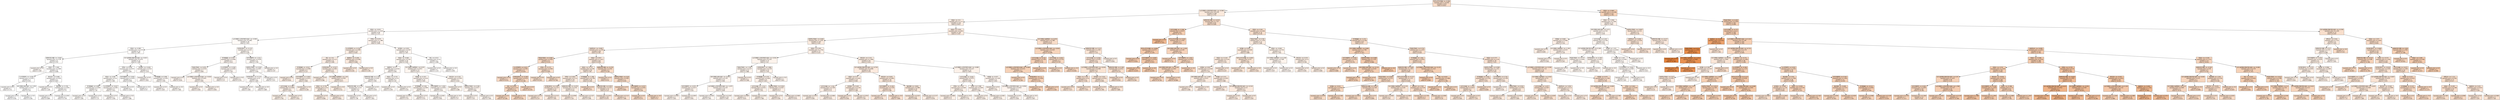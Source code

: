 digraph Tree {
node [shape=box, style="filled", color="black", fontname="helvetica"] ;
edge [fontname="helvetica"] ;
0 [label="독거노인가구비율 <= -0.406\nsquared_error = 19.691\nsamples = 615\nvalue = 8.812", fillcolor="#f8dcc8"] ;
1 [label="노인 천명당 노인여가복지시설수 <= -0.584\nsquared_error = 9.199\nsamples = 298\nvalue = 5.735", fillcolor="#fae9dc"] ;
0 -> 1 [labeldistance=2.5, labelangle=45, headlabel="True"] ;
2 [label="빈집수 <= -0.5\nsquared_error = 5.71\nsamples = 216\nvalue = 4.653", fillcolor="#fbede3"] ;
1 -> 2 ;
3 [label="빈집수 <= -0.811\nsquared_error = 1.638\nsamples = 60\nvalue = 2.331", fillcolor="#fdf6f2"] ;
2 -> 3 ;
4 [label="노인 천명당 노인여가복지시설수 <= -0.909\nsquared_error = 0.482\nsamples = 28\nvalue = 1.453", fillcolor="#fefaf7"] ;
3 -> 4 ;
5 [label="빈집수 <= -0.981\nsquared_error = 0.179\nsamples = 19\nvalue = 1.087", fillcolor="#fefbf9"] ;
4 -> 5 ;
6 [label="등록외국인 현황 <= -0.665\nsquared_error = 0.138\nsamples = 9\nvalue = 0.797", fillcolor="#fffdfb"] ;
5 -> 6 ;
7 [label="squared_error = 0.0\nsamples = 1\nvalue = 1.587", fillcolor="#fef9f6"] ;
6 -> 7 ;
8 [label="빈집수 <= -1.049\nsquared_error = 0.068\nsamples = 8\nvalue = 0.698", fillcolor="#fffdfc"] ;
6 -> 8 ;
9 [label="도시지역면적 <= -0.583\nsquared_error = 0.043\nsamples = 3\nvalue = 0.451", fillcolor="#fffefd"] ;
8 -> 9 ;
10 [label="squared_error = 0.0\nsamples = 1\nvalue = 0.711", fillcolor="#fffdfc"] ;
9 -> 10 ;
11 [label="유아 천명당 보육시설수 <= 1.059\nsquared_error = 0.013\nsamples = 2\nvalue = 0.321", fillcolor="#fffffe"] ;
9 -> 11 ;
12 [label="squared_error = 0.0\nsamples = 1\nvalue = 0.436", fillcolor="#fffefe"] ;
11 -> 12 ;
13 [label="squared_error = -0.0\nsamples = 1\nvalue = 0.206", fillcolor="#ffffff"] ;
11 -> 13 ;
14 [label="혼인건수 <= 0.498\nsquared_error = 0.024\nsamples = 5\nvalue = 0.847", fillcolor="#fefcfb"] ;
8 -> 14 ;
15 [label="squared_error = 0.0\nsamples = 1\nvalue = 1.128", fillcolor="#fefbf9"] ;
14 -> 15 ;
16 [label="평균연령 <= -0.704\nsquared_error = 0.005\nsamples = 4\nvalue = 0.777", fillcolor="#fffdfb"] ;
14 -> 16 ;
17 [label="squared_error = 0.0\nsamples = 1\nvalue = 0.889", fillcolor="#fefcfb"] ;
16 -> 17 ;
18 [label="squared_error = 0.001\nsamples = 3\nvalue = 0.739", fillcolor="#fffdfc"] ;
16 -> 18 ;
19 [label="인구 십만명당 문화기반시설수 <= -0.815\nsquared_error = 0.072\nsamples = 10\nvalue = 1.348", fillcolor="#fefaf8"] ;
5 -> 19 ;
20 [label="주택수 <= 0.636\nsquared_error = 0.033\nsamples = 7\nvalue = 1.209", fillcolor="#fefbf9"] ;
19 -> 20 ;
21 [label="빈집수 <= -0.88\nsquared_error = 0.01\nsamples = 5\nvalue = 1.309", fillcolor="#fefbf8"] ;
20 -> 21 ;
22 [label="지가변동률 <= 0.469\nsquared_error = 0.004\nsamples = 3\nvalue = 1.24", fillcolor="#fefbf8"] ;
21 -> 22 ;
23 [label="squared_error = 0.0\nsamples = 2\nvalue = 1.285", fillcolor="#fefbf8"] ;
22 -> 23 ;
24 [label="squared_error = 0.0\nsamples = 1\nvalue = 1.15", fillcolor="#fefbf9"] ;
22 -> 24 ;
25 [label="도시지역면적 <= -0.627\nsquared_error = 0.001\nsamples = 2\nvalue = 1.412", fillcolor="#fefaf7"] ;
21 -> 25 ;
26 [label="squared_error = 0.0\nsamples = 1\nvalue = 1.436", fillcolor="#fefaf7"] ;
25 -> 26 ;
27 [label="squared_error = -0.0\nsamples = 1\nvalue = 1.388", fillcolor="#fefaf8"] ;
25 -> 27 ;
28 [label="토지거래면적 <= -0.942\nsquared_error = 0.003\nsamples = 2\nvalue = 0.958", fillcolor="#fefcfa"] ;
20 -> 28 ;
29 [label="squared_error = 0.0\nsamples = 1\nvalue = 1.016", fillcolor="#fefcfa"] ;
28 -> 29 ;
30 [label="squared_error = -0.0\nsamples = 1\nvalue = 0.9", fillcolor="#fefcfb"] ;
28 -> 30 ;
31 [label="유치원수 <= -0.428\nsquared_error = 0.012\nsamples = 3\nvalue = 1.672", fillcolor="#fef9f6"] ;
19 -> 31 ;
32 [label="squared_error = 0.0\nsamples = 1\nvalue = 1.825", fillcolor="#fef8f5"] ;
31 -> 32 ;
33 [label="지가변동률 <= 0.999\nsquared_error = 0.001\nsamples = 2\nvalue = 1.595", fillcolor="#fef9f6"] ;
31 -> 33 ;
34 [label="squared_error = 0.0\nsamples = 1\nvalue = 1.625", fillcolor="#fef9f6"] ;
33 -> 34 ;
35 [label="squared_error = -0.0\nsamples = 1\nvalue = 1.566", fillcolor="#fefaf6"] ;
33 -> 35 ;
36 [label="유치원 원아수 <= -0.135\nsquared_error = 0.24\nsamples = 9\nvalue = 2.226", fillcolor="#fdf7f2"] ;
4 -> 36 ;
37 [label="지가변동률 <= 0.552\nsquared_error = 0.066\nsamples = 5\nvalue = 2.612", fillcolor="#fdf5f0"] ;
36 -> 37 ;
38 [label="학급당 학생수 <= 0.876\nsquared_error = 0.016\nsamples = 3\nvalue = 2.805", fillcolor="#fdf5ef"] ;
37 -> 38 ;
39 [label="squared_error = 0.0\nsamples = 1\nvalue = 2.634", fillcolor="#fdf5f0"] ;
38 -> 39 ;
40 [label="노인 천명당 노인여가복지시설수 <= -0.818\nsquared_error = 0.001\nsamples = 2\nvalue = 2.891", fillcolor="#fdf4ee"] ;
38 -> 40 ;
41 [label="squared_error = 0.0\nsamples = 1\nvalue = 2.926", fillcolor="#fdf4ee"] ;
40 -> 41 ;
42 [label="squared_error = -0.0\nsamples = 1\nvalue = 2.856", fillcolor="#fdf4ee"] ;
40 -> 42 ;
43 [label="도시지역면적 <= -0.344\nsquared_error = 0.002\nsamples = 2\nvalue = 2.322", fillcolor="#fdf6f2"] ;
37 -> 43 ;
44 [label="squared_error = 0.0\nsamples = 1\nvalue = 2.37", fillcolor="#fdf6f1"] ;
43 -> 44 ;
45 [label="squared_error = -0.0\nsamples = 1\nvalue = 2.274", fillcolor="#fdf7f2"] ;
43 -> 45 ;
46 [label="토지거래면적 <= -1.011\nsquared_error = 0.039\nsamples = 4\nvalue = 1.744", fillcolor="#fef9f5"] ;
36 -> 46 ;
47 [label="초등학교 학생수 <= 0.042\nsquared_error = 0.005\nsamples = 3\nvalue = 1.636", fillcolor="#fef9f6"] ;
46 -> 47 ;
48 [label="유치원 원아수 <= -0.114\nsquared_error = 0.0\nsamples = 2\nvalue = 1.685", fillcolor="#fef9f6"] ;
47 -> 48 ;
49 [label="squared_error = 0.0\nsamples = 1\nvalue = 1.681", fillcolor="#fef9f6"] ;
48 -> 49 ;
50 [label="squared_error = -0.0\nsamples = 1\nvalue = 1.689", fillcolor="#fef9f6"] ;
48 -> 50 ;
51 [label="squared_error = 0.0\nsamples = 1\nvalue = 1.537", fillcolor="#fefaf7"] ;
47 -> 51 ;
52 [label="squared_error = -0.0\nsamples = 1\nvalue = 2.07", fillcolor="#fdf7f3"] ;
46 -> 52 ;
53 [label="주택수 <= 0.079\nsquared_error = 1.386\nsamples = 32\nvalue = 3.099", fillcolor="#fdf3ed"] ;
3 -> 53 ;
54 [label="도시지역면적 <= -0.318\nsquared_error = 0.389\nsamples = 10\nvalue = 4.641", fillcolor="#fbede3"] ;
53 -> 54 ;
55 [label="연도 <= -0.6\nsquared_error = 0.117\nsamples = 8\nvalue = 4.389", fillcolor="#fceee5"] ;
54 -> 55 ;
56 [label="지가변동률 <= -0.912\nsquared_error = 0.096\nsamples = 4\nvalue = 4.127", fillcolor="#fcefe6"] ;
55 -> 56 ;
57 [label="squared_error = 0.0\nsamples = 1\nvalue = 4.616", fillcolor="#fbede3"] ;
56 -> 57 ;
58 [label="토지거래면적 <= -0.965\nsquared_error = 0.021\nsamples = 3\nvalue = 3.964", fillcolor="#fcf0e7"] ;
56 -> 58 ;
59 [label="1인가구비율 <= 0.394\nsquared_error = 0.006\nsamples = 2\nvalue = 3.872", fillcolor="#fcf0e8"] ;
58 -> 59 ;
60 [label="squared_error = 0.0\nsamples = 1\nvalue = 3.792", fillcolor="#fcf1e8"] ;
59 -> 60 ;
61 [label="squared_error = 0.0\nsamples = 1\nvalue = 3.952", fillcolor="#fcf0e7"] ;
59 -> 61 ;
62 [label="squared_error = -0.0\nsamples = 1\nvalue = 4.149", fillcolor="#fcefe6"] ;
58 -> 62 ;
63 [label="유치원 원아수 <= -0.527\nsquared_error = 0.002\nsamples = 4\nvalue = 4.651", fillcolor="#fbede3"] ;
55 -> 63 ;
64 [label="squared_error = 0.0\nsamples = 1\nvalue = 4.586", fillcolor="#fbede3"] ;
63 -> 64 ;
65 [label="인구 천명당 사설학원수 <= 1.04\nsquared_error = 0.001\nsamples = 3\nvalue = 4.673", fillcolor="#fbede3"] ;
63 -> 65 ;
66 [label="빈집수 <= -0.741\nsquared_error = 0.0\nsamples = 2\nvalue = 4.654", fillcolor="#fbede3"] ;
65 -> 66 ;
67 [label="squared_error = 0.0\nsamples = 1\nvalue = 4.646", fillcolor="#fbede3"] ;
66 -> 67 ;
68 [label="squared_error = 0.0\nsamples = 1\nvalue = 4.662", fillcolor="#fbede3"] ;
66 -> 68 ;
69 [label="squared_error = -0.0\nsamples = 1\nvalue = 4.712", fillcolor="#fbede2"] ;
65 -> 69 ;
70 [label="출생아수 <= -0.295\nsquared_error = 0.206\nsamples = 2\nvalue = 5.648", fillcolor="#fae9dd"] ;
54 -> 70 ;
71 [label="squared_error = 0.0\nsamples = 1\nvalue = 6.102", fillcolor="#fae7da"] ;
70 -> 71 ;
72 [label="squared_error = -0.0\nsamples = 1\nvalue = 5.194", fillcolor="#fbebdf"] ;
70 -> 72 ;
73 [label="유치원수 <= 0.831\nsquared_error = 0.267\nsamples = 22\nvalue = 2.397", fillcolor="#fdf6f1"] ;
53 -> 73 ;
74 [label="빈집수 <= -0.682\nsquared_error = 0.107\nsamples = 20\nvalue = 2.528", fillcolor="#fdf6f0"] ;
73 -> 74 ;
75 [label="출생아수 <= 0.7\nsquared_error = 0.016\nsamples = 5\nvalue = 2.091", fillcolor="#fdf7f3"] ;
74 -> 75 ;
76 [label="등록외국인 현황 <= 2.736\nsquared_error = 0.001\nsamples = 3\nvalue = 1.991", fillcolor="#fef8f4"] ;
75 -> 76 ;
77 [label="등록외국인 현황 <= 0.724\nsquared_error = 0.0\nsamples = 2\nvalue = 1.97", fillcolor="#fef8f4"] ;
76 -> 77 ;
78 [label="squared_error = 0.0\nsamples = 1\nvalue = 1.98", fillcolor="#fef8f4"] ;
77 -> 78 ;
79 [label="squared_error = 0.0\nsamples = 1\nvalue = 1.961", fillcolor="#fef8f4"] ;
77 -> 79 ;
80 [label="squared_error = 0.0\nsamples = 1\nvalue = 2.033", fillcolor="#fdf8f3"] ;
76 -> 80 ;
81 [label="빈집수 <= -0.725\nsquared_error = 0.0\nsamples = 2\nvalue = 2.24", fillcolor="#fdf7f2"] ;
75 -> 81 ;
82 [label="squared_error = 0.0\nsamples = 1\nvalue = 2.259", fillcolor="#fdf7f2"] ;
81 -> 82 ;
83 [label="squared_error = 0.0\nsamples = 1\nvalue = 2.221", fillcolor="#fdf7f2"] ;
81 -> 83 ;
84 [label="인구 천명당 사설학원수 <= 0.035\nsquared_error = 0.053\nsamples = 15\nvalue = 2.673", fillcolor="#fdf5ef"] ;
74 -> 84 ;
85 [label="비만율 <= -0.357\nsquared_error = 0.014\nsamples = 12\nvalue = 2.583", fillcolor="#fdf5f0"] ;
84 -> 85 ;
86 [label="지가변동률 <= 0.06\nsquared_error = 0.009\nsamples = 7\nvalue = 2.658", fillcolor="#fdf5ef"] ;
85 -> 86 ;
87 [label="squared_error = 0.005\nsamples = 4\nvalue = 2.723", fillcolor="#fdf5ef"] ;
86 -> 87 ;
88 [label="squared_error = 0.0\nsamples = 3\nvalue = 2.572", fillcolor="#fdf5f0"] ;
86 -> 88 ;
89 [label="토지거래면적 <= -1.042\nsquared_error = 0.003\nsamples = 5\nvalue = 2.479", fillcolor="#fdf6f1"] ;
85 -> 89 ;
90 [label="squared_error = 0.001\nsamples = 4\nvalue = 2.456", fillcolor="#fdf6f1"] ;
89 -> 90 ;
91 [label="squared_error = -0.0\nsamples = 1\nvalue = 2.57", fillcolor="#fdf5f0"] ;
89 -> 91 ;
92 [label="혼인건수 <= 0.322\nsquared_error = 0.047\nsamples = 3\nvalue = 3.032", fillcolor="#fdf4ed"] ;
84 -> 92 ;
93 [label="squared_error = 0.0\nsamples = 1\nvalue = 3.298", fillcolor="#fcf3eb"] ;
92 -> 93 ;
94 [label="초등학교 학생수 <= 0.381\nsquared_error = 0.017\nsamples = 2\nvalue = 2.899", fillcolor="#fdf4ee"] ;
92 -> 94 ;
95 [label="squared_error = 0.0\nsamples = 1\nvalue = 3.03", fillcolor="#fdf4ed"] ;
94 -> 95 ;
96 [label="squared_error = 0.0\nsamples = 1\nvalue = 2.769", fillcolor="#fdf5ef"] ;
94 -> 96 ;
97 [label="연도 <= 0.012\nsquared_error = 0.0\nsamples = 2\nvalue = 1.096", fillcolor="#fefbf9"] ;
73 -> 97 ;
98 [label="squared_error = 0.0\nsamples = 1\nvalue = 1.115", fillcolor="#fefbf9"] ;
97 -> 98 ;
99 [label="squared_error = -0.0\nsamples = 1\nvalue = 1.078", fillcolor="#fefbf9"] ;
97 -> 99 ;
100 [label="빈집수 <= 1.635\nsquared_error = 4.403\nsamples = 156\nvalue = 5.547", fillcolor="#fbe9dd"] ;
2 -> 100 ;
101 [label="초등학교 학생수 <= 0.692\nsquared_error = 3.243\nsamples = 143\nvalue = 5.241", fillcolor="#fbebdf"] ;
100 -> 101 ;
102 [label="초등학교수 <= -0.665\nsquared_error = 2.49\nsamples = 68\nvalue = 6.361", fillcolor="#fae6d8"] ;
101 -> 102 ;
103 [label="학급당 학생수 <= 0.682\nsquared_error = 0.601\nsamples = 6\nvalue = 9.514", fillcolor="#f7d9c4"] ;
102 -> 103 ;
104 [label="도시지역면적 <= 0.023\nsquared_error = 0.091\nsamples = 4\nvalue = 10.024", fillcolor="#f7d7c1"] ;
103 -> 104 ;
105 [label="squared_error = 0.0\nsamples = 1\nvalue = 9.533", fillcolor="#f7d9c4"] ;
104 -> 105 ;
106 [label="유치원 원아수 <= -0.269\nsquared_error = 0.014\nsamples = 3\nvalue = 10.188", fillcolor="#f7d7c0"] ;
104 -> 106 ;
107 [label="연도 <= 0.624\nsquared_error = 0.0\nsamples = 2\nvalue = 10.104", fillcolor="#f7d7c0"] ;
106 -> 107 ;
108 [label="squared_error = 0.0\nsamples = 1\nvalue = 10.106", fillcolor="#f7d7c0"] ;
107 -> 108 ;
109 [label="squared_error = -0.0\nsamples = 1\nvalue = 10.102", fillcolor="#f7d7c0"] ;
107 -> 109 ;
110 [label="squared_error = 0.0\nsamples = 1\nvalue = 10.355", fillcolor="#f7d6bf"] ;
106 -> 110 ;
111 [label="주택수 <= -0.172\nsquared_error = 0.063\nsamples = 2\nvalue = 8.495", fillcolor="#f8decb"] ;
103 -> 111 ;
112 [label="squared_error = 0.0\nsamples = 1\nvalue = 8.243", fillcolor="#f8dfcc"] ;
111 -> 112 ;
113 [label="squared_error = 0.0\nsamples = 1\nvalue = 8.746", fillcolor="#f8ddc9"] ;
111 -> 113 ;
114 [label="빈집수 <= 0.957\nsquared_error = 1.617\nsamples = 62\nvalue = 6.056", fillcolor="#fae7da"] ;
102 -> 114 ;
115 [label="빈집수 <= -0.177\nsquared_error = 0.99\nsamples = 58\nvalue = 5.84", fillcolor="#fae8db"] ;
114 -> 115 ;
116 [label="주택수 <= 0.002\nsquared_error = 0.715\nsamples = 24\nvalue = 5.237", fillcolor="#fbebdf"] ;
115 -> 116 ;
117 [label="유치원 원아수 <= -0.06\nsquared_error = 0.317\nsamples = 13\nvalue = 5.842", fillcolor="#fae8db"] ;
116 -> 117 ;
118 [label="squared_error = 0.12\nsamples = 7\nvalue = 6.237", fillcolor="#fae7d9"] ;
117 -> 118 ;
119 [label="squared_error = 0.15\nsamples = 6\nvalue = 5.381", fillcolor="#fbeade"] ;
117 -> 119 ;
120 [label="등록외국인 현황 <= -0.479\nsquared_error = 0.241\nsamples = 11\nvalue = 4.522", fillcolor="#fbeee4"] ;
116 -> 120 ;
121 [label="squared_error = 0.058\nsamples = 3\nvalue = 5.118", fillcolor="#fbebe0"] ;
120 -> 121 ;
122 [label="squared_error = 0.127\nsamples = 8\nvalue = 4.298", fillcolor="#fcefe5"] ;
120 -> 122 ;
123 [label="지가변동률 <= -1.396\nsquared_error = 0.746\nsamples = 34\nvalue = 6.266", fillcolor="#fae7d9"] ;
115 -> 123 ;
124 [label="squared_error = 0.0\nsamples = 1\nvalue = 8.777", fillcolor="#f8dcc9"] ;
123 -> 124 ;
125 [label="등록외국인 현황 <= 0.955\nsquared_error = 0.572\nsamples = 33\nvalue = 6.19", fillcolor="#fae7d9"] ;
123 -> 125 ;
126 [label="squared_error = 0.471\nsamples = 30\nvalue = 6.074", fillcolor="#fae7da"] ;
125 -> 126 ;
127 [label="squared_error = 0.113\nsamples = 3\nvalue = 7.348", fillcolor="#f9e2d2"] ;
125 -> 127 ;
128 [label="등록외국인 현황 <= -0.278\nsquared_error = 0.261\nsamples = 4\nvalue = 9.182", fillcolor="#f8dbc6"] ;
114 -> 128 ;
129 [label="squared_error = 0.0\nsamples = 1\nvalue = 8.41", fillcolor="#f8decb"] ;
128 -> 129 ;
130 [label="초등학교 학생수 <= 0.04\nsquared_error = 0.083\nsamples = 3\nvalue = 9.439", fillcolor="#f7dac5"] ;
128 -> 130 ;
131 [label="squared_error = 0.0\nsamples = 1\nvalue = 9.844", fillcolor="#f7d8c2"] ;
130 -> 131 ;
132 [label="토지거래면적 <= -0.257\nsquared_error = 0.001\nsamples = 2\nvalue = 9.236", fillcolor="#f7dbc6"] ;
130 -> 132 ;
133 [label="squared_error = 0.0\nsamples = 1\nvalue = 9.273", fillcolor="#f7dac6"] ;
132 -> 133 ;
134 [label="squared_error = -0.0\nsamples = 1\nvalue = 9.2", fillcolor="#f8dbc6"] ;
132 -> 134 ;
135 [label="빈집수 <= 0.291\nsquared_error = 1.756\nsamples = 75\nvalue = 4.225", fillcolor="#fcefe6"] ;
101 -> 135 ;
136 [label="노인 천명당 노인여가복지시설수 <= -0.916\nsquared_error = 0.322\nsamples = 33\nvalue = 3.22", fillcolor="#fcf3ec"] ;
135 -> 136 ;
137 [label="학급당 학생수 <= 1.542\nsquared_error = 0.217\nsamples = 23\nvalue = 2.988", fillcolor="#fdf4ed"] ;
136 -> 137 ;
138 [label="유아 천명당 보육시설수 <= -0.472\nsquared_error = 0.139\nsamples = 22\nvalue = 2.926", fillcolor="#fdf4ee"] ;
137 -> 138 ;
139 [label="토지거래면적 <= -0.971\nsquared_error = 0.017\nsamples = 4\nvalue = 3.322", fillcolor="#fcf2eb"] ;
138 -> 139 ;
140 [label="squared_error = 0.001\nsamples = 2\nvalue = 3.202", fillcolor="#fdf3ec"] ;
139 -> 140 ;
141 [label="squared_error = 0.003\nsamples = 2\nvalue = 3.441", fillcolor="#fcf2eb"] ;
139 -> 141 ;
142 [label="노인 천명당 노인여가복지시설수 <= -1.075\nsquared_error = 0.124\nsamples = 18\nvalue = 2.838", fillcolor="#fdf4ee"] ;
138 -> 142 ;
143 [label="squared_error = 0.016\nsamples = 2\nvalue = 2.342", fillcolor="#fdf6f1"] ;
142 -> 143 ;
144 [label="squared_error = 0.102\nsamples = 16\nvalue = 2.901", fillcolor="#fdf4ee"] ;
142 -> 144 ;
145 [label="squared_error = 0.0\nsamples = 1\nvalue = 4.348", fillcolor="#fceee5"] ;
137 -> 145 ;
146 [label="유치원 원아수 <= 1.866\nsquared_error = 0.154\nsamples = 10\nvalue = 3.754", fillcolor="#fcf1e9"] ;
136 -> 146 ;
147 [label="지가변동률 <= 0.375\nsquared_error = 0.064\nsamples = 9\nvalue = 3.857", fillcolor="#fcf0e8"] ;
146 -> 147 ;
148 [label="1인가구비율 <= -1.512\nsquared_error = 0.011\nsamples = 6\nvalue = 3.701", fillcolor="#fcf1e9"] ;
147 -> 148 ;
149 [label="squared_error = 0.004\nsamples = 3\nvalue = 3.614", fillcolor="#fcf1e9"] ;
148 -> 149 ;
150 [label="squared_error = 0.002\nsamples = 3\nvalue = 3.788", fillcolor="#fcf1e8"] ;
148 -> 150 ;
151 [label="초등학교 학생수 <= 0.916\nsquared_error = 0.025\nsamples = 3\nvalue = 4.17", fillcolor="#fcefe6"] ;
147 -> 151 ;
152 [label="squared_error = 0.0\nsamples = 1\nvalue = 4.365", fillcolor="#fceee5"] ;
151 -> 152 ;
153 [label="squared_error = 0.008\nsamples = 2\nvalue = 4.072", fillcolor="#fcefe7"] ;
151 -> 153 ;
154 [label="squared_error = -0.0\nsamples = 1\nvalue = 2.821", fillcolor="#fdf4ee"] ;
146 -> 154 ;
155 [label="혼인건수 <= 2.313\nsquared_error = 1.466\nsamples = 42\nvalue = 5.014", fillcolor="#fbece1"] ;
135 -> 155 ;
156 [label="인구 십만명당 문화기반시설수 <= -0.754\nsquared_error = 0.848\nsamples = 30\nvalue = 5.579", fillcolor="#fbe9dd"] ;
155 -> 156 ;
157 [label="빈집수 <= 0.37\nsquared_error = 0.283\nsamples = 14\nvalue = 4.944", fillcolor="#fbece1"] ;
156 -> 157 ;
158 [label="1인가구비율 <= -1.541\nsquared_error = 0.106\nsamples = 4\nvalue = 4.31", fillcolor="#fceee5"] ;
157 -> 158 ;
159 [label="squared_error = 0.021\nsamples = 2\nvalue = 4.005", fillcolor="#fcf0e7"] ;
158 -> 159 ;
160 [label="squared_error = 0.006\nsamples = 2\nvalue = 4.615", fillcolor="#fbede3"] ;
158 -> 160 ;
161 [label="유치원수 <= 0.425\nsquared_error = 0.129\nsamples = 10\nvalue = 5.198", fillcolor="#fbebdf"] ;
157 -> 161 ;
162 [label="squared_error = 0.0\nsamples = 1\nvalue = 6.056", fillcolor="#fae7da"] ;
161 -> 162 ;
163 [label="squared_error = 0.052\nsamples = 9\nvalue = 5.102", fillcolor="#fbebe0"] ;
161 -> 163 ;
164 [label="혼인건수 <= 0.835\nsquared_error = 0.681\nsamples = 16\nvalue = 6.134", fillcolor="#fae7d9"] ;
156 -> 164 ;
165 [label="토지거래면적 <= -0.183\nsquared_error = 0.318\nsamples = 6\nvalue = 6.789", fillcolor="#fae4d5"] ;
164 -> 165 ;
166 [label="squared_error = 0.113\nsamples = 5\nvalue = 6.578", fillcolor="#fae5d7"] ;
165 -> 166 ;
167 [label="squared_error = -0.0\nsamples = 1\nvalue = 7.846", fillcolor="#f9e0cf"] ;
165 -> 167 ;
168 [label="평균연령 <= -0.841\nsquared_error = 0.486\nsamples = 10\nvalue = 5.741", fillcolor="#fae9dc"] ;
164 -> 168 ;
169 [label="squared_error = 0.223\nsamples = 8\nvalue = 6.006", fillcolor="#fae8da"] ;
168 -> 169 ;
170 [label="squared_error = 0.127\nsamples = 2\nvalue = 4.678", fillcolor="#fbede3"] ;
168 -> 170 ;
171 [label="노인 천명당 노인여가복지시설수 <= -0.885\nsquared_error = 0.227\nsamples = 12\nvalue = 3.603", fillcolor="#fcf1e9"] ;
155 -> 171 ;
172 [label="1인가구비율 <= -0.641\nsquared_error = 0.071\nsamples = 8\nvalue = 3.858", fillcolor="#fcf0e8"] ;
171 -> 172 ;
173 [label="주택수 <= 3.514\nsquared_error = 0.028\nsamples = 5\nvalue = 4.034", fillcolor="#fcf0e7"] ;
172 -> 173 ;
174 [label="squared_error = 0.006\nsamples = 4\nvalue = 4.11", fillcolor="#fcefe6"] ;
173 -> 174 ;
175 [label="squared_error = -0.0\nsamples = 1\nvalue = 3.732", fillcolor="#fcf1e9"] ;
173 -> 175 ;
176 [label="주택수 <= 2.198\nsquared_error = 0.005\nsamples = 3\nvalue = 3.566", fillcolor="#fcf1ea"] ;
172 -> 176 ;
177 [label="squared_error = 0.0\nsamples = 1\nvalue = 3.659", fillcolor="#fcf1e9"] ;
176 -> 177 ;
178 [label="squared_error = 0.001\nsamples = 2\nvalue = 3.519", fillcolor="#fcf2ea"] ;
176 -> 178 ;
179 [label="비만율 <= -0.977\nsquared_error = 0.148\nsamples = 4\nvalue = 3.093", fillcolor="#fdf3ed"] ;
171 -> 179 ;
180 [label="squared_error = 0.0\nsamples = 1\nvalue = 3.755", fillcolor="#fcf1e9"] ;
179 -> 180 ;
181 [label="노인 천명당 노인여가복지시설수 <= -0.856\nsquared_error = 0.003\nsamples = 3\nvalue = 2.873", fillcolor="#fdf4ee"] ;
179 -> 181 ;
182 [label="squared_error = 0.0\nsamples = 2\nvalue = 2.836", fillcolor="#fdf4ee"] ;
181 -> 182 ;
183 [label="squared_error = -0.0\nsamples = 1\nvalue = 2.947", fillcolor="#fdf4ee"] ;
181 -> 183 ;
184 [label="인구 천명당 사설학원수 <= 0.676\nsquared_error = 4.788\nsamples = 13\nvalue = 8.915", fillcolor="#f8dcc8"] ;
100 -> 184 ;
185 [label="노인 천명당 노인여가복지시설수 <= -0.818\nsquared_error = 0.929\nsamples = 6\nvalue = 10.996", fillcolor="#f6d4bb"] ;
184 -> 185 ;
186 [label="1인가구비율 <= -0.332\nsquared_error = 0.165\nsamples = 4\nvalue = 11.62", fillcolor="#f6d1b7"] ;
185 -> 186 ;
187 [label="노인 천명당 노인여가복지시설수 <= -0.904\nsquared_error = 0.031\nsamples = 3\nvalue = 11.403", fillcolor="#f6d2b8"] ;
186 -> 187 ;
188 [label="squared_error = 0.0\nsamples = 1\nvalue = 11.163", fillcolor="#f6d3ba"] ;
187 -> 188 ;
189 [label="유치원 원아수 <= 1.1\nsquared_error = 0.004\nsamples = 2\nvalue = 11.522", fillcolor="#f6d1b7"] ;
187 -> 189 ;
190 [label="squared_error = 0.0\nsamples = 1\nvalue = 11.462", fillcolor="#f6d2b8"] ;
189 -> 190 ;
191 [label="squared_error = 0.0\nsamples = 1\nvalue = 11.583", fillcolor="#f6d1b7"] ;
189 -> 191 ;
192 [label="squared_error = 0.0\nsamples = 1\nvalue = 12.272", fillcolor="#f5ceb3"] ;
186 -> 192 ;
193 [label="1인가구비율 <= -0.603\nsquared_error = 0.119\nsamples = 2\nvalue = 9.747", fillcolor="#f7d9c3"] ;
185 -> 193 ;
194 [label="squared_error = 0.0\nsamples = 1\nvalue = 9.402", fillcolor="#f7dac5"] ;
193 -> 194 ;
195 [label="squared_error = -0.0\nsamples = 1\nvalue = 10.092", fillcolor="#f7d7c0"] ;
193 -> 195 ;
196 [label="등록외국인 현황 <= 3.113\nsquared_error = 1.203\nsamples = 7\nvalue = 7.131", fillcolor="#f9e3d3"] ;
184 -> 196 ;
197 [label="1인가구비율 <= -0.206\nsquared_error = 0.247\nsamples = 6\nvalue = 7.538", fillcolor="#f9e1d1"] ;
196 -> 197 ;
198 [label="노인 천명당 노인여가복지시설수 <= -0.639\nsquared_error = 0.098\nsamples = 4\nvalue = 7.24", fillcolor="#f9e3d2"] ;
197 -> 198 ;
199 [label="빈집수 <= 3.319\nsquared_error = 0.0\nsamples = 2\nvalue = 7.536", fillcolor="#f9e1d1"] ;
198 -> 199 ;
200 [label="squared_error = 0.0\nsamples = 1\nvalue = 7.517", fillcolor="#f9e2d1"] ;
199 -> 200 ;
201 [label="squared_error = 0.0\nsamples = 1\nvalue = 7.555", fillcolor="#f9e1d0"] ;
199 -> 201 ;
202 [label="유치원수 <= 3.522\nsquared_error = 0.021\nsamples = 2\nvalue = 6.944", fillcolor="#f9e4d4"] ;
198 -> 202 ;
203 [label="squared_error = 0.0\nsamples = 1\nvalue = 6.799", fillcolor="#fae4d5"] ;
202 -> 203 ;
204 [label="squared_error = -0.0\nsamples = 1\nvalue = 7.089", fillcolor="#f9e3d3"] ;
202 -> 204 ;
205 [label="등록외국인 현황 <= 0.184\nsquared_error = 0.012\nsamples = 2\nvalue = 8.133", fillcolor="#f8dfcd"] ;
197 -> 205 ;
206 [label="squared_error = 0.0\nsamples = 1\nvalue = 8.022", fillcolor="#f8dfcd"] ;
205 -> 206 ;
207 [label="squared_error = 0.0\nsamples = 1\nvalue = 8.244", fillcolor="#f8dfcc"] ;
205 -> 207 ;
208 [label="squared_error = 0.0\nsamples = 1\nvalue = 4.693", fillcolor="#fbede3"] ;
196 -> 208 ;
209 [label="등록외국인 현황 <= -0.433\nsquared_error = 7.19\nsamples = 82\nvalue = 8.584", fillcolor="#f8ddca"] ;
1 -> 209 ;
210 [label="1인가구비율 <= -2.296\nsquared_error = 4.637\nsamples = 8\nvalue = 12.711", fillcolor="#f5cdb0"] ;
209 -> 210 ;
211 [label="squared_error = 0.0\nsamples = 1\nvalue = 17.551", fillcolor="#f1b991"] ;
210 -> 211 ;
212 [label="독거노인가구비율 <= -0.561\nsquared_error = 1.476\nsamples = 7\nvalue = 12.02", fillcolor="#f5cfb4"] ;
210 -> 212 ;
213 [label="독거노인가구비율 <= -0.864\nsquared_error = 0.073\nsamples = 3\nvalue = 13.379", fillcolor="#f4caac"] ;
212 -> 213 ;
214 [label="squared_error = 0.0\nsamples = 1\nvalue = 13.022", fillcolor="#f4cbae"] ;
213 -> 214 ;
215 [label="토지거래면적 <= -0.087\nsquared_error = 0.014\nsamples = 2\nvalue = 13.557", fillcolor="#f4c9aa"] ;
213 -> 215 ;
216 [label="squared_error = 0.0\nsamples = 1\nvalue = 13.675", fillcolor="#f4c9aa"] ;
215 -> 216 ;
217 [label="squared_error = -0.0\nsamples = 1\nvalue = 13.439", fillcolor="#f4caab"] ;
215 -> 217 ;
218 [label="유아 천명당 보육시설수 <= -1.439\nsquared_error = 0.104\nsamples = 4\nvalue = 11.001", fillcolor="#f6d3bb"] ;
212 -> 218 ;
219 [label="squared_error = 0.0\nsamples = 1\nvalue = 11.52", fillcolor="#f6d1b7"] ;
218 -> 219 ;
220 [label="토지거래면적 <= 1.022\nsquared_error = 0.018\nsamples = 3\nvalue = 10.827", fillcolor="#f6d4bc"] ;
218 -> 220 ;
221 [label="유아 천명당 보육시설수 <= -0.234\nsquared_error = 0.002\nsamples = 2\nvalue = 10.736", fillcolor="#f6d5bc"] ;
220 -> 221 ;
222 [label="squared_error = 0.0\nsamples = 1\nvalue = 10.783", fillcolor="#f6d4bc"] ;
221 -> 222 ;
223 [label="squared_error = -0.0\nsamples = 1\nvalue = 10.689", fillcolor="#f6d5bd"] ;
221 -> 223 ;
224 [label="squared_error = -0.0\nsamples = 1\nvalue = 11.01", fillcolor="#f6d3bb"] ;
220 -> 224 ;
225 [label="빈집수 <= -0.26\nsquared_error = 5.426\nsamples = 74\nvalue = 8.138", fillcolor="#f8dfcd"] ;
209 -> 225 ;
226 [label="학급당 학생수 <= 0.765\nsquared_error = 1.576\nsamples = 12\nvalue = 5.186", fillcolor="#fbebdf"] ;
225 -> 226 ;
227 [label="비만율 <= 0.816\nsquared_error = 0.509\nsamples = 8\nvalue = 5.888", fillcolor="#fae8db"] ;
226 -> 227 ;
228 [label="빈집수 <= -0.319\nsquared_error = 0.124\nsamples = 6\nvalue = 5.516", fillcolor="#fbeadd"] ;
227 -> 228 ;
229 [label="비만율 <= 0.007\nsquared_error = 0.028\nsamples = 5\nvalue = 5.374", fillcolor="#fbeade"] ;
228 -> 229 ;
230 [label="유아 천명당 보육시설수 <= -1.097\nsquared_error = 0.012\nsamples = 2\nvalue = 5.203", fillcolor="#fbebdf"] ;
229 -> 230 ;
231 [label="squared_error = 0.0\nsamples = 1\nvalue = 5.096", fillcolor="#fbebe0"] ;
230 -> 231 ;
232 [label="squared_error = -0.0\nsamples = 1\nvalue = 5.311", fillcolor="#fbeadf"] ;
230 -> 232 ;
233 [label="비만율 <= 0.371\nsquared_error = 0.007\nsamples = 3\nvalue = 5.488", fillcolor="#fbeade"] ;
229 -> 233 ;
234 [label="squared_error = 0.0\nsamples = 1\nvalue = 5.602", fillcolor="#fbe9dd"] ;
233 -> 234 ;
235 [label="인구 십만명당 문화기반시설수 <= -0.314\nsquared_error = 0.0\nsamples = 2\nvalue = 5.432", fillcolor="#fbeade"] ;
233 -> 235 ;
236 [label="squared_error = 0.0\nsamples = 1\nvalue = 5.416", fillcolor="#fbeade"] ;
235 -> 236 ;
237 [label="squared_error = 0.0\nsamples = 1\nvalue = 5.447", fillcolor="#fbeade"] ;
235 -> 237 ;
238 [label="squared_error = 0.0\nsamples = 1\nvalue = 6.227", fillcolor="#fae7d9"] ;
228 -> 238 ;
239 [label="독거노인가구비율 <= -0.691\nsquared_error = 0.0\nsamples = 2\nvalue = 7.005", fillcolor="#f9e4d4"] ;
227 -> 239 ;
240 [label="squared_error = 0.0\nsamples = 1\nvalue = 6.993", fillcolor="#f9e4d4"] ;
239 -> 240 ;
241 [label="squared_error = -0.0\nsamples = 1\nvalue = 7.016", fillcolor="#f9e4d4"] ;
239 -> 241 ;
242 [label="빈집수 <= -0.661\nsquared_error = 0.754\nsamples = 4\nvalue = 3.782", fillcolor="#fcf1e8"] ;
226 -> 242 ;
243 [label="인구 천명당 사설학원수 <= 0.148\nsquared_error = 0.168\nsamples = 2\nvalue = 3.027", fillcolor="#fdf4ed"] ;
242 -> 243 ;
244 [label="squared_error = 0.0\nsamples = 1\nvalue = 3.437", fillcolor="#fcf2eb"] ;
243 -> 244 ;
245 [label="squared_error = 0.0\nsamples = 1\nvalue = 2.618", fillcolor="#fdf5f0"] ;
243 -> 245 ;
246 [label="혼인건수 <= 0.074\nsquared_error = 0.2\nsamples = 2\nvalue = 4.538", fillcolor="#fbeee4"] ;
242 -> 246 ;
247 [label="squared_error = 0.0\nsamples = 1\nvalue = 4.091", fillcolor="#fcefe6"] ;
246 -> 247 ;
248 [label="squared_error = 0.0\nsamples = 1\nvalue = 4.985", fillcolor="#fbece1"] ;
246 -> 248 ;
249 [label="지가변동률 <= -1.172\nsquared_error = 4.158\nsamples = 62\nvalue = 8.71", fillcolor="#f8ddc9"] ;
225 -> 249 ;
250 [label="인구 천명당 사설학원수 <= 0.892\nsquared_error = 2.706\nsamples = 5\nvalue = 11.911", fillcolor="#f5d0b5"] ;
249 -> 250 ;
251 [label="토지거래면적 <= 0.926\nsquared_error = 0.035\nsamples = 2\nvalue = 10.176", fillcolor="#f7d7c0"] ;
250 -> 251 ;
252 [label="squared_error = 0.0\nsamples = 1\nvalue = 9.989", fillcolor="#f7d8c1"] ;
251 -> 252 ;
253 [label="squared_error = 0.0\nsamples = 1\nvalue = 10.363", fillcolor="#f7d6bf"] ;
251 -> 253 ;
254 [label="초등학교 학생수 <= 0.489\nsquared_error = 1.141\nsamples = 3\nvalue = 13.068", fillcolor="#f4cbae"] ;
250 -> 254 ;
255 [label="유아 천명당 보육시설수 <= -0.115\nsquared_error = 0.018\nsamples = 2\nvalue = 12.317", fillcolor="#f5ceb2"] ;
254 -> 255 ;
256 [label="squared_error = 0.0\nsamples = 1\nvalue = 12.451", fillcolor="#f5ceb1"] ;
255 -> 256 ;
257 [label="squared_error = 0.0\nsamples = 1\nvalue = 12.183", fillcolor="#f5cfb3"] ;
255 -> 257 ;
258 [label="squared_error = -0.0\nsamples = 1\nvalue = 14.571", fillcolor="#f3c5a4"] ;
254 -> 258 ;
259 [label="학급당 학생수 <= 0.714\nsquared_error = 3.307\nsamples = 57\nvalue = 8.429", fillcolor="#f8decb"] ;
249 -> 259 ;
260 [label="지가변동률 <= 1.361\nsquared_error = 2.652\nsamples = 27\nvalue = 9.432", fillcolor="#f7dac5"] ;
259 -> 260 ;
261 [label="등록외국인 현황 <= 0.085\nsquared_error = 1.707\nsamples = 24\nvalue = 9.087", fillcolor="#f8dbc7"] ;
260 -> 261 ;
262 [label="학급당 학생수 <= 0.604\nsquared_error = 0.537\nsamples = 13\nvalue = 9.953", fillcolor="#f7d8c1"] ;
261 -> 262 ;
263 [label="비만율 <= -0.411\nsquared_error = 0.419\nsamples = 9\nvalue = 10.252", fillcolor="#f7d7bf"] ;
262 -> 263 ;
264 [label="squared_error = 0.078\nsamples = 3\nvalue = 9.45", fillcolor="#f7dac4"] ;
263 -> 264 ;
265 [label="squared_error = 0.108\nsamples = 6\nvalue = 10.653", fillcolor="#f6d5bd"] ;
263 -> 265 ;
266 [label="등록외국인 현황 <= -0.073\nsquared_error = 0.144\nsamples = 4\nvalue = 9.278", fillcolor="#f7dac6"] ;
262 -> 266 ;
267 [label="squared_error = 0.001\nsamples = 2\nvalue = 9.657", fillcolor="#f7d9c3"] ;
266 -> 267 ;
268 [label="squared_error = 0.0\nsamples = 2\nvalue = 8.899", fillcolor="#f8dcc8"] ;
266 -> 268 ;
269 [label="독거노인가구비율 <= -0.717\nsquared_error = 1.157\nsamples = 11\nvalue = 8.064", fillcolor="#f8dfcd"] ;
261 -> 269 ;
270 [label="인구 천명당 사설학원수 <= 0.174\nsquared_error = 0.226\nsamples = 6\nvalue = 7.252", fillcolor="#f9e3d2"] ;
269 -> 270 ;
271 [label="squared_error = 0.004\nsamples = 2\nvalue = 6.65", fillcolor="#fae5d6"] ;
270 -> 271 ;
272 [label="squared_error = 0.065\nsamples = 4\nvalue = 7.553", fillcolor="#f9e1d0"] ;
270 -> 272 ;
273 [label="대학교수 <= 2.763\nsquared_error = 0.534\nsamples = 5\nvalue = 9.038", fillcolor="#f8dbc7"] ;
269 -> 273 ;
274 [label="squared_error = 0.178\nsamples = 3\nvalue = 9.57", fillcolor="#f7d9c4"] ;
273 -> 274 ;
275 [label="squared_error = 0.006\nsamples = 2\nvalue = 8.24", fillcolor="#f8dfcc"] ;
273 -> 275 ;
276 [label="노인 천명당 노인여가복지시설수 <= -0.125\nsquared_error = 1.623\nsamples = 3\nvalue = 12.195", fillcolor="#f5cfb3"] ;
260 -> 276 ;
277 [label="squared_error = 0.0\nsamples = 1\nvalue = 13.807", fillcolor="#f4c8a9"] ;
276 -> 277 ;
278 [label="연도 <= 0.624\nsquared_error = 0.486\nsamples = 2\nvalue = 11.389", fillcolor="#f6d2b8"] ;
276 -> 278 ;
279 [label="squared_error = 0.0\nsamples = 1\nvalue = 12.087", fillcolor="#f5cfb4"] ;
278 -> 279 ;
280 [label="squared_error = 0.0\nsamples = 1\nvalue = 10.692", fillcolor="#f6d5bd"] ;
278 -> 280 ;
281 [label="빈집수 <= 0.777\nsquared_error = 2.174\nsamples = 30\nvalue = 7.525", fillcolor="#f9e1d1"] ;
259 -> 281 ;
282 [label="초등학교 학생수 <= 0.096\nsquared_error = 1.141\nsamples = 10\nvalue = 6.383", fillcolor="#fae6d8"] ;
281 -> 282 ;
283 [label="지가변동률 <= 2.424\nsquared_error = 0.705\nsamples = 3\nvalue = 7.676", fillcolor="#f9e1d0"] ;
282 -> 283 ;
284 [label="1인가구비율 <= -1.135\nsquared_error = 0.027\nsamples = 2\nvalue = 7.09", fillcolor="#f9e3d3"] ;
283 -> 284 ;
285 [label="squared_error = 0.0\nsamples = 1\nvalue = 6.926", fillcolor="#f9e4d4"] ;
284 -> 285 ;
286 [label="squared_error = 0.0\nsamples = 1\nvalue = 7.255", fillcolor="#f9e3d2"] ;
284 -> 286 ;
287 [label="squared_error = 0.0\nsamples = 1\nvalue = 8.849", fillcolor="#f8dcc8"] ;
283 -> 287 ;
288 [label="도시지역면적 <= 0.726\nsquared_error = 0.304\nsamples = 7\nvalue = 5.829", fillcolor="#fae8db"] ;
282 -> 288 ;
289 [label="squared_error = 0.0\nsamples = 1\nvalue = 4.64", fillcolor="#fbede3"] ;
288 -> 289 ;
290 [label="학급당 학생수 <= 0.932\nsquared_error = 0.079\nsamples = 6\nvalue = 6.027", fillcolor="#fae8da"] ;
288 -> 290 ;
291 [label="squared_error = 0.011\nsamples = 4\nvalue = 6.206", fillcolor="#fae7d9"] ;
290 -> 291 ;
292 [label="squared_error = 0.024\nsamples = 2\nvalue = 5.669", fillcolor="#fae9dc"] ;
290 -> 292 ;
293 [label="노인 천명당 노인여가복지시설수 <= -0.385\nsquared_error = 1.712\nsamples = 20\nvalue = 8.097", fillcolor="#f8dfcd"] ;
281 -> 293 ;
294 [label="인구 천명당 사설학원수 <= 0.918\nsquared_error = 0.9\nsamples = 9\nvalue = 7.243", fillcolor="#f9e3d2"] ;
293 -> 294 ;
295 [label="1인가구비율 <= -1.077\nsquared_error = 0.267\nsamples = 7\nvalue = 7.679", fillcolor="#f9e1d0"] ;
294 -> 295 ;
296 [label="squared_error = 0.0\nsamples = 1\nvalue = 6.476", fillcolor="#fae6d7"] ;
295 -> 296 ;
297 [label="squared_error = 0.029\nsamples = 6\nvalue = 7.879", fillcolor="#f9e0ce"] ;
295 -> 297 ;
298 [label="초등학교수 <= 3.054\nsquared_error = 0.13\nsamples = 2\nvalue = 5.719", fillcolor="#fae9dc"] ;
294 -> 298 ;
299 [label="squared_error = 0.0\nsamples = 1\nvalue = 6.079", fillcolor="#fae7da"] ;
298 -> 299 ;
300 [label="squared_error = 0.0\nsamples = 1\nvalue = 5.358", fillcolor="#fbeade"] ;
298 -> 300 ;
301 [label="비만율 <= 0.075\nsquared_error = 1.294\nsamples = 11\nvalue = 8.795", fillcolor="#f8dcc9"] ;
293 -> 301 ;
302 [label="인구 십만명당 문화기반시설수 <= -0.809\nsquared_error = 0.861\nsamples = 7\nvalue = 8.253", fillcolor="#f8dfcc"] ;
301 -> 302 ;
303 [label="squared_error = 0.0\nsamples = 1\nvalue = 10.287", fillcolor="#f7d6bf"] ;
302 -> 303 ;
304 [label="squared_error = 0.199\nsamples = 6\nvalue = 7.914", fillcolor="#f9e0ce"] ;
302 -> 304 ;
305 [label="주택수 <= 0.841\nsquared_error = 0.639\nsamples = 4\nvalue = 9.743", fillcolor="#f7d9c3"] ;
301 -> 305 ;
306 [label="squared_error = 0.0\nsamples = 1\nvalue = 10.954", fillcolor="#f6d4bb"] ;
305 -> 306 ;
307 [label="squared_error = 0.201\nsamples = 3\nvalue = 9.339", fillcolor="#f7dac5"] ;
305 -> 307 ;
308 [label="빈집수 <= -0.965\nsquared_error = 12.286\nsamples = 317\nvalue = 11.705", fillcolor="#f5d1b6"] ;
0 -> 308 [labeldistance=2.5, labelangle=-45, headlabel="False"] ;
309 [label="빈집수 <= -1.056\nsquared_error = 2.506\nsamples = 15\nvalue = 3.861", fillcolor="#fcf0e8"] ;
308 -> 309 ;
310 [label="유아 천명당 보육시설수 <= -0.71\nsquared_error = 0.743\nsamples = 11\nvalue = 3.034", fillcolor="#fdf4ed"] ;
309 -> 310 ;
311 [label="비만율 <= 0.668\nsquared_error = 0.082\nsamples = 3\nvalue = 4.316", fillcolor="#fceee5"] ;
310 -> 311 ;
312 [label="squared_error = 0.0\nsamples = 1\nvalue = 4.695", fillcolor="#fbede3"] ;
311 -> 312 ;
313 [label="인구 천명당 사설학원수 <= -1.393\nsquared_error = 0.015\nsamples = 2\nvalue = 4.126", fillcolor="#fcefe6"] ;
311 -> 313 ;
314 [label="squared_error = 0.0\nsamples = 1\nvalue = 4.005", fillcolor="#fcf0e7"] ;
313 -> 314 ;
315 [label="squared_error = 0.0\nsamples = 1\nvalue = 4.247", fillcolor="#fcefe5"] ;
313 -> 315 ;
316 [label="1인가구비율 <= 0.597\nsquared_error = 0.144\nsamples = 8\nvalue = 2.554", fillcolor="#fdf6f0"] ;
310 -> 316 ;
317 [label="인구 십만명당 문화기반시설수 <= 0.199\nsquared_error = 0.031\nsamples = 4\nvalue = 2.864", fillcolor="#fdf4ee"] ;
316 -> 317 ;
318 [label="학급당 학생수 <= -0.777\nsquared_error = 0.004\nsamples = 2\nvalue = 2.694", fillcolor="#fdf5ef"] ;
317 -> 318 ;
319 [label="squared_error = 0.0\nsamples = 1\nvalue = 2.634", fillcolor="#fdf5f0"] ;
318 -> 319 ;
320 [label="squared_error = -0.0\nsamples = 1\nvalue = 2.753", fillcolor="#fdf5ef"] ;
318 -> 320 ;
321 [label="유치원 원아수 <= -0.785\nsquared_error = 0.001\nsamples = 2\nvalue = 3.035", fillcolor="#fdf4ed"] ;
317 -> 321 ;
322 [label="squared_error = 0.0\nsamples = 1\nvalue = 3.062", fillcolor="#fdf3ed"] ;
321 -> 322 ;
323 [label="squared_error = -0.0\nsamples = 1\nvalue = 3.007", fillcolor="#fdf4ed"] ;
321 -> 323 ;
324 [label="비만율 <= 1.315\nsquared_error = 0.064\nsamples = 4\nvalue = 2.243", fillcolor="#fdf7f2"] ;
316 -> 324 ;
325 [label="비만율 <= 1.234\nsquared_error = 0.005\nsamples = 3\nvalue = 2.102", fillcolor="#fdf7f3"] ;
324 -> 325 ;
326 [label="도시지역면적 <= -0.601\nsquared_error = 0.002\nsamples = 2\nvalue = 2.146", fillcolor="#fdf7f3"] ;
325 -> 326 ;
327 [label="squared_error = 0.0\nsamples = 1\nvalue = 2.187", fillcolor="#fdf7f2"] ;
326 -> 327 ;
328 [label="squared_error = 0.0\nsamples = 1\nvalue = 2.106", fillcolor="#fdf7f3"] ;
326 -> 328 ;
329 [label="squared_error = -0.0\nsamples = 1\nvalue = 2.013", fillcolor="#fdf8f4"] ;
325 -> 329 ;
330 [label="squared_error = 0.0\nsamples = 1\nvalue = 2.667", fillcolor="#fdf5ef"] ;
324 -> 330 ;
331 [label="초등학교 학생수 <= -0.807\nsquared_error = 0.311\nsamples = 4\nvalue = 6.134", fillcolor="#fae7d9"] ;
309 -> 331 ;
332 [label="초등학교수 <= -0.692\nsquared_error = 0.016\nsamples = 2\nvalue = 6.66", fillcolor="#fae5d6"] ;
331 -> 332 ;
333 [label="squared_error = 0.0\nsamples = 1\nvalue = 6.535", fillcolor="#fae5d7"] ;
332 -> 333 ;
334 [label="squared_error = 0.0\nsamples = 1\nvalue = 6.785", fillcolor="#fae4d5"] ;
332 -> 334 ;
335 [label="등록외국인 현황 <= -0.577\nsquared_error = 0.052\nsamples = 2\nvalue = 5.607", fillcolor="#fbe9dd"] ;
331 -> 335 ;
336 [label="squared_error = 0.0\nsamples = 1\nvalue = 5.835", fillcolor="#fae8db"] ;
335 -> 336 ;
337 [label="squared_error = 0.0\nsamples = 1\nvalue = 5.38", fillcolor="#fbeade"] ;
335 -> 337 ;
338 [label="학급당 학생수 <= 0.426\nsquared_error = 9.564\nsamples = 302\nvalue = 12.094", fillcolor="#f5cfb4"] ;
308 -> 338 ;
339 [label="1인가구비율 <= -0.777\nsquared_error = 8.22\nsamples = 269\nvalue = 12.548", fillcolor="#f5cdb1"] ;
338 -> 339 ;
340 [label="출생아수 <= -0.542\nsquared_error = 91.052\nsamples = 4\nvalue = 23.624", fillcolor="#eca16b"] ;
339 -> 340 ;
341 [label="학급당 학생수 <= 0.271\nsquared_error = 3.491\nsamples = 3\nvalue = 29.053", fillcolor="#e78b48"] ;
340 -> 341 ;
342 [label="squared_error = 0.0\nsamples = 1\nvalue = 31.467", fillcolor="#e58139"] ;
341 -> 342 ;
343 [label="인구 천명당 사설학원수 <= -1.012\nsquared_error = 0.865\nsamples = 2\nvalue = 27.846", fillcolor="#e89050"] ;
341 -> 343 ;
344 [label="squared_error = 0.0\nsamples = 1\nvalue = 28.776", fillcolor="#e78c4a"] ;
343 -> 344 ;
345 [label="squared_error = -0.0\nsamples = 1\nvalue = 26.916", fillcolor="#e99356"] ;
343 -> 345 ;
346 [label="squared_error = 0.0\nsamples = 1\nvalue = 7.336", fillcolor="#f9e2d2"] ;
340 -> 346 ;
347 [label="노인 천명당 노인여가복지시설수 <= 0.161\nsquared_error = 5.09\nsamples = 265\nvalue = 12.381", fillcolor="#f5ceb2"] ;
339 -> 347 ;
348 [label="인구 십만명당 문화기반시설수 <= -0.712\nsquared_error = 4.379\nsamples = 52\nvalue = 10.695", fillcolor="#f6d5bd"] ;
347 -> 348 ;
349 [label="인구 천명당 사설학원수 <= 0.079\nsquared_error = 2.844\nsamples = 4\nvalue = 6.48", fillcolor="#fae6d7"] ;
348 -> 349 ;
350 [label="비만율 <= 0.587\nsquared_error = 0.547\nsamples = 3\nvalue = 5.58", fillcolor="#fbe9dd"] ;
349 -> 350 ;
351 [label="초등학교 학생수 <= 0.43\nsquared_error = 0.001\nsamples = 2\nvalue = 6.102", fillcolor="#fae7da"] ;
350 -> 351 ;
352 [label="squared_error = 0.0\nsamples = 1\nvalue = 6.14", fillcolor="#fae7d9"] ;
351 -> 352 ;
353 [label="squared_error = 0.0\nsamples = 1\nvalue = 6.064", fillcolor="#fae7da"] ;
351 -> 353 ;
354 [label="squared_error = -0.0\nsamples = 1\nvalue = 4.535", fillcolor="#fbeee4"] ;
350 -> 354 ;
355 [label="squared_error = 0.0\nsamples = 1\nvalue = 9.183", fillcolor="#f8dbc6"] ;
349 -> 355 ;
356 [label="출생아수 <= -0.771\nsquared_error = 2.903\nsamples = 48\nvalue = 11.046", fillcolor="#f6d3ba"] ;
348 -> 356 ;
357 [label="도시지역면적 <= -0.362\nsquared_error = 1.133\nsamples = 9\nvalue = 12.807", fillcolor="#f5ccaf"] ;
356 -> 357 ;
358 [label="인구 천명당 사설학원수 <= -1.064\nsquared_error = 0.41\nsamples = 6\nvalue = 12.153", fillcolor="#f5cfb3"] ;
357 -> 358 ;
359 [label="인구 천명당 사설학원수 <= -1.22\nsquared_error = 0.03\nsamples = 2\nvalue = 11.393", fillcolor="#f6d2b8"] ;
358 -> 359 ;
360 [label="squared_error = 0.0\nsamples = 1\nvalue = 11.22", fillcolor="#f6d3b9"] ;
359 -> 360 ;
361 [label="squared_error = 0.0\nsamples = 1\nvalue = 11.566", fillcolor="#f6d1b7"] ;
359 -> 361 ;
362 [label="초등학교 학생수 <= -0.813\nsquared_error = 0.166\nsamples = 4\nvalue = 12.533", fillcolor="#f5cdb1"] ;
358 -> 362 ;
363 [label="squared_error = 0.0\nsamples = 1\nvalue = 13.188", fillcolor="#f4cbad"] ;
362 -> 363 ;
364 [label="squared_error = 0.03\nsamples = 3\nvalue = 12.315", fillcolor="#f5ceb2"] ;
362 -> 364 ;
365 [label="독거노인가구비율 <= 0.113\nsquared_error = 0.016\nsamples = 3\nvalue = 14.114", fillcolor="#f3c7a7"] ;
357 -> 365 ;
366 [label="squared_error = 0.0\nsamples = 1\nvalue = 13.94", fillcolor="#f4c8a8"] ;
365 -> 366 ;
367 [label="유아 천명당 보육시설수 <= 0.048\nsquared_error = 0.002\nsamples = 2\nvalue = 14.201", fillcolor="#f3c7a6"] ;
365 -> 367 ;
368 [label="squared_error = 0.0\nsamples = 1\nvalue = 14.158", fillcolor="#f3c7a7"] ;
367 -> 368 ;
369 [label="squared_error = 0.0\nsamples = 1\nvalue = 14.244", fillcolor="#f3c6a6"] ;
367 -> 369 ;
370 [label="도시지역면적 <= 0.022\nsquared_error = 2.431\nsamples = 39\nvalue = 10.64", fillcolor="#f6d5bd"] ;
356 -> 370 ;
371 [label="평균연령 <= 0.591\nsquared_error = 1.926\nsamples = 28\nvalue = 10.098", fillcolor="#f7d7c0"] ;
370 -> 371 ;
372 [label="유치원수 <= -0.645\nsquared_error = 1.18\nsamples = 19\nvalue = 9.426", fillcolor="#f7dac5"] ;
371 -> 372 ;
373 [label="squared_error = 0.063\nsamples = 5\nvalue = 8.159", fillcolor="#f8dfcd"] ;
372 -> 373 ;
374 [label="squared_error = 0.802\nsamples = 14\nvalue = 9.879", fillcolor="#f7d8c2"] ;
372 -> 374 ;
375 [label="빈집수 <= -0.459\nsquared_error = 0.539\nsamples = 9\nvalue = 11.515", fillcolor="#f6d1b7"] ;
371 -> 375 ;
376 [label="squared_error = 0.0\nsamples = 1\nvalue = 9.737", fillcolor="#f7d9c3"] ;
375 -> 376 ;
377 [label="squared_error = 0.162\nsamples = 8\nvalue = 11.738", fillcolor="#f5d1b6"] ;
375 -> 377 ;
378 [label="토지거래면적 <= 0.547\nsquared_error = 1.065\nsamples = 11\nvalue = 12.019", fillcolor="#f5cfb4"] ;
370 -> 378 ;
379 [label="평균연령 <= -0.009\nsquared_error = 0.323\nsamples = 4\nvalue = 11.077", fillcolor="#f6d3ba"] ;
378 -> 379 ;
380 [label="squared_error = 0.091\nsamples = 2\nvalue = 10.562", fillcolor="#f6d5bd"] ;
379 -> 380 ;
381 [label="squared_error = 0.024\nsamples = 2\nvalue = 11.593", fillcolor="#f6d1b7"] ;
379 -> 381 ;
382 [label="지가변동률 <= -0.513\nsquared_error = 0.691\nsamples = 7\nvalue = 12.558", fillcolor="#f5cdb1"] ;
378 -> 382 ;
383 [label="squared_error = 0.086\nsamples = 2\nvalue = 11.367", fillcolor="#f6d2b8"] ;
382 -> 383 ;
384 [label="squared_error = 0.139\nsamples = 5\nvalue = 13.034", fillcolor="#f4cbae"] ;
382 -> 384 ;
385 [label="초등학교수 <= -0.099\nsquared_error = 4.401\nsamples = 213\nvalue = 12.792", fillcolor="#f5ccaf"] ;
347 -> 385 ;
386 [label="빈집수 <= -0.296\nsquared_error = 4.232\nsamples = 186\nvalue = 13.078", fillcolor="#f4cbad"] ;
385 -> 386 ;
387 [label="빈집수 <= -0.76\nsquared_error = 2.526\nsamples = 145\nvalue = 12.461", fillcolor="#f5ceb1"] ;
386 -> 387 ;
388 [label="인구 십만명당 문화기반시설수 <= 0.97\nsquared_error = 1.831\nsamples = 40\nvalue = 11.45", fillcolor="#f6d2b8"] ;
387 -> 388 ;
389 [label="토지거래면적 <= 0.044\nsquared_error = 0.695\nsamples = 20\nvalue = 10.392", fillcolor="#f7d6be"] ;
388 -> 389 ;
390 [label="squared_error = 0.276\nsamples = 7\nvalue = 11.213", fillcolor="#f6d3b9"] ;
389 -> 390 ;
391 [label="squared_error = 0.364\nsamples = 13\nvalue = 9.95", fillcolor="#f7d8c1"] ;
389 -> 391 ;
392 [label="노인 천명당 노인여가복지시설수 <= 1.768\nsquared_error = 0.727\nsamples = 20\nvalue = 12.508", fillcolor="#f5cdb1"] ;
388 -> 392 ;
393 [label="squared_error = 0.463\nsamples = 13\nvalue = 12.056", fillcolor="#f5cfb4"] ;
392 -> 393 ;
394 [label="squared_error = 0.134\nsamples = 7\nvalue = 13.348", fillcolor="#f4caac"] ;
392 -> 394 ;
395 [label="혼인건수 <= -0.819\nsquared_error = 2.253\nsamples = 105\nvalue = 12.846", fillcolor="#f4ccaf"] ;
387 -> 395 ;
396 [label="토지거래면적 <= -0.128\nsquared_error = 1.619\nsamples = 44\nvalue = 13.874", fillcolor="#f4c8a8"] ;
395 -> 396 ;
397 [label="squared_error = 1.286\nsamples = 7\nvalue = 15.495", fillcolor="#f2c19e"] ;
396 -> 397 ;
398 [label="squared_error = 1.091\nsamples = 37\nvalue = 13.567", fillcolor="#f4c9aa"] ;
396 -> 398 ;
399 [label="빈집수 <= -0.386\nsquared_error = 1.4\nsamples = 61\nvalue = 12.105", fillcolor="#f5cfb4"] ;
395 -> 399 ;
400 [label="squared_error = 0.989\nsamples = 44\nvalue = 11.746", fillcolor="#f5d0b6"] ;
399 -> 400 ;
401 [label="squared_error = 1.267\nsamples = 17\nvalue = 13.034", fillcolor="#f4cbae"] ;
399 -> 401 ;
402 [label="주택수 <= -0.725\nsquared_error = 4.15\nsamples = 41\nvalue = 15.262", fillcolor="#f2c2a0"] ;
386 -> 402 ;
403 [label="등록외국인 현황 <= -0.622\nsquared_error = 1.952\nsamples = 12\nvalue = 17.29", fillcolor="#f1ba93"] ;
402 -> 403 ;
404 [label="인구 십만명당 문화기반시설수 <= 0.672\nsquared_error = 0.952\nsamples = 3\nvalue = 19.292", fillcolor="#efb286"] ;
403 -> 404 ;
405 [label="squared_error = 0.001\nsamples = 2\nvalue = 18.602", fillcolor="#f0b58a"] ;
404 -> 405 ;
406 [label="squared_error = -0.0\nsamples = 1\nvalue = 20.672", fillcolor="#eead7d"] ;
404 -> 406 ;
407 [label="인구 천명당 사설학원수 <= -0.951\nsquared_error = 0.504\nsamples = 9\nvalue = 16.623", fillcolor="#f1bd97"] ;
403 -> 407 ;
408 [label="squared_error = 0.063\nsamples = 2\nvalue = 17.8", fillcolor="#f0b890"] ;
407 -> 408 ;
409 [label="squared_error = 0.12\nsamples = 7\nvalue = 16.286", fillcolor="#f2be99"] ;
407 -> 409 ;
410 [label="혼인건수 <= -0.457\nsquared_error = 2.653\nsamples = 29\nvalue = 14.423", fillcolor="#f3c6a5"] ;
402 -> 410 ;
411 [label="노인 천명당 노인여가복지시설수 <= 0.324\nsquared_error = 1.232\nsamples = 26\nvalue = 14.017", fillcolor="#f4c7a8"] ;
410 -> 411 ;
412 [label="squared_error = 1.226\nsamples = 7\nvalue = 12.886", fillcolor="#f4ccaf"] ;
411 -> 412 ;
413 [label="squared_error = 0.589\nsamples = 19\nvalue = 14.434", fillcolor="#f3c6a5"] ;
411 -> 413 ;
414 [label="출생아수 <= -0.402\nsquared_error = 1.161\nsamples = 3\nvalue = 17.942", fillcolor="#f0b88f"] ;
410 -> 414 ;
415 [label="squared_error = 0.0\nsamples = 1\nvalue = 19.274", fillcolor="#efb286"] ;
414 -> 415 ;
416 [label="squared_error = 0.411\nsamples = 2\nvalue = 17.276", fillcolor="#f1ba93"] ;
414 -> 416 ;
417 [label="빈집수 <= -0.181\nsquared_error = 1.111\nsamples = 27\nvalue = 10.821", fillcolor="#f6d4bc"] ;
385 -> 417 ;
418 [label="등록외국인 현황 <= -0.545\nsquared_error = 0.49\nsamples = 9\nvalue = 9.761", fillcolor="#f7d8c2"] ;
417 -> 418 ;
419 [label="인구 십만명당 문화기반시설수 <= -0.045\nsquared_error = 0.03\nsamples = 3\nvalue = 10.63", fillcolor="#f6d5bd"] ;
418 -> 419 ;
420 [label="인구 천명당 사설학원수 <= 0.33\nsquared_error = 0.009\nsamples = 2\nvalue = 10.52", fillcolor="#f6d5be"] ;
419 -> 420 ;
421 [label="squared_error = 0.0\nsamples = 1\nvalue = 10.615", fillcolor="#f6d5bd"] ;
420 -> 421 ;
422 [label="squared_error = 0.0\nsamples = 1\nvalue = 10.426", fillcolor="#f7d6be"] ;
420 -> 422 ;
423 [label="squared_error = -0.0\nsamples = 1\nvalue = 10.848", fillcolor="#f6d4bc"] ;
419 -> 423 ;
424 [label="평균연령 <= 1.254\nsquared_error = 0.154\nsamples = 6\nvalue = 9.326", fillcolor="#f7dac5"] ;
418 -> 424 ;
425 [label="혼인건수 <= -0.676\nsquared_error = 0.073\nsamples = 5\nvalue = 9.19", fillcolor="#f8dbc6"] ;
424 -> 425 ;
426 [label="squared_error = 0.0\nsamples = 1\nvalue = 8.729", fillcolor="#f8ddc9"] ;
425 -> 426 ;
427 [label="squared_error = 0.025\nsamples = 4\nvalue = 9.305", fillcolor="#f7dac5"] ;
425 -> 427 ;
428 [label="squared_error = -0.0\nsamples = 1\nvalue = 10.007", fillcolor="#f7d7c1"] ;
424 -> 428 ;
429 [label="인구 십만명당 문화기반시설수 <= -0.482\nsquared_error = 0.579\nsamples = 18\nvalue = 11.351", fillcolor="#f6d2b8"] ;
417 -> 429 ;
430 [label="연도 <= 0.624\nsquared_error = 0.003\nsamples = 2\nvalue = 12.693", fillcolor="#f5cdb0"] ;
429 -> 430 ;
431 [label="squared_error = 0.0\nsamples = 1\nvalue = 12.642", fillcolor="#f5cdb0"] ;
430 -> 431 ;
432 [label="squared_error = 0.0\nsamples = 1\nvalue = 12.743", fillcolor="#f5ccb0"] ;
430 -> 432 ;
433 [label="학급당 학생수 <= -0.423\nsquared_error = 0.398\nsamples = 16\nvalue = 11.183", fillcolor="#f6d3b9"] ;
429 -> 433 ;
434 [label="인구 천명당 사설학원수 <= 0.2\nsquared_error = 0.141\nsamples = 9\nvalue = 11.602", fillcolor="#f6d1b7"] ;
433 -> 434 ;
435 [label="squared_error = 0.034\nsamples = 6\nvalue = 11.381", fillcolor="#f6d2b8"] ;
434 -> 435 ;
436 [label="squared_error = 0.06\nsamples = 3\nvalue = 12.045", fillcolor="#f5cfb4"] ;
434 -> 436 ;
437 [label="인구 십만명당 문화기반시설수 <= 0.615\nsquared_error = 0.213\nsamples = 7\nvalue = 10.645", fillcolor="#f6d5bd"] ;
433 -> 437 ;
438 [label="squared_error = 0.044\nsamples = 6\nvalue = 10.474", fillcolor="#f6d6be"] ;
437 -> 438 ;
439 [label="squared_error = 0.0\nsamples = 1\nvalue = 11.67", fillcolor="#f5d1b6"] ;
437 -> 439 ;
440 [label="인구 십만명당 문화기반시설수 <= -0.749\nsquared_error = 5.169\nsamples = 33\nvalue = 8.397", fillcolor="#f8decb"] ;
338 -> 440 ;
441 [label="대학교수 <= 0.561\nsquared_error = 3.33\nsamples = 6\nvalue = 5.265", fillcolor="#fbebdf"] ;
440 -> 441 ;
442 [label="등록외국인 현황 <= -0.37\nsquared_error = 0.357\nsamples = 5\nvalue = 4.486", fillcolor="#fbeee4"] ;
441 -> 442 ;
443 [label="토지거래면적 <= -1.076\nsquared_error = 0.039\nsamples = 4\nvalue = 4.772", fillcolor="#fbede2"] ;
442 -> 443 ;
444 [label="유치원 원아수 <= -0.375\nsquared_error = 0.005\nsamples = 2\nvalue = 4.955", fillcolor="#fbece1"] ;
443 -> 444 ;
445 [label="squared_error = 0.0\nsamples = 1\nvalue = 5.024", fillcolor="#fbece0"] ;
444 -> 445 ;
446 [label="squared_error = 0.0\nsamples = 1\nvalue = 4.886", fillcolor="#fbece1"] ;
444 -> 446 ;
447 [label="비만율 <= -0.896\nsquared_error = 0.005\nsamples = 2\nvalue = 4.589", fillcolor="#fbede3"] ;
443 -> 447 ;
448 [label="squared_error = 0.0\nsamples = 1\nvalue = 4.515", fillcolor="#fbeee4"] ;
447 -> 448 ;
449 [label="squared_error = 0.0\nsamples = 1\nvalue = 4.663", fillcolor="#fbede3"] ;
447 -> 449 ;
450 [label="squared_error = 0.0\nsamples = 1\nvalue = 3.345", fillcolor="#fcf2eb"] ;
442 -> 450 ;
451 [label="squared_error = -0.0\nsamples = 1\nvalue = 9.16", fillcolor="#f8dbc6"] ;
441 -> 451 ;
452 [label="빈집수 <= 1.577\nsquared_error = 2.914\nsamples = 27\nvalue = 9.093", fillcolor="#f8dbc7"] ;
440 -> 452 ;
453 [label="유치원 원아수 <= -0.686\nsquared_error = 1.79\nsamples = 24\nvalue = 8.704", fillcolor="#f8ddc9"] ;
452 -> 453 ;
454 [label="등록외국인 현황 <= -0.515\nsquared_error = 0.198\nsamples = 2\nvalue = 11.348", fillcolor="#f6d2b8"] ;
453 -> 454 ;
455 [label="squared_error = 0.0\nsamples = 1\nvalue = 10.903", fillcolor="#f6d4bb"] ;
454 -> 455 ;
456 [label="squared_error = 0.0\nsamples = 1\nvalue = 11.793", fillcolor="#f5d0b6"] ;
454 -> 456 ;
457 [label="빈집수 <= -0.572\nsquared_error = 1.242\nsamples = 22\nvalue = 8.464", fillcolor="#f8decb"] ;
453 -> 457 ;
458 [label="유치원 원아수 <= -0.618\nsquared_error = 0.258\nsamples = 6\nvalue = 7.416", fillcolor="#f9e2d1"] ;
457 -> 458 ;
459 [label="토지거래면적 <= -1.101\nsquared_error = 0.002\nsamples = 2\nvalue = 8.101", fillcolor="#f8dfcd"] ;
458 -> 459 ;
460 [label="squared_error = 0.0\nsamples = 1\nvalue = 8.061", fillcolor="#f8dfcd"] ;
459 -> 460 ;
461 [label="squared_error = 0.0\nsamples = 1\nvalue = 8.14", fillcolor="#f8dfcd"] ;
459 -> 461 ;
462 [label="인구 십만명당 문화기반시설수 <= -0.007\nsquared_error = 0.035\nsamples = 4\nvalue = 7.074", fillcolor="#f9e3d3"] ;
458 -> 462 ;
463 [label="노인 천명당 노인여가복지시설수 <= -0.625\nsquared_error = 0.004\nsamples = 2\nvalue = 7.249", fillcolor="#f9e3d2"] ;
462 -> 463 ;
464 [label="squared_error = 0.0\nsamples = 1\nvalue = 7.31", fillcolor="#f9e2d2"] ;
463 -> 464 ;
465 [label="squared_error = 0.0\nsamples = 1\nvalue = 7.188", fillcolor="#f9e3d3"] ;
463 -> 465 ;
466 [label="혼인건수 <= -0.563\nsquared_error = 0.006\nsamples = 2\nvalue = 6.9", fillcolor="#f9e4d5"] ;
462 -> 466 ;
467 [label="squared_error = 0.0\nsamples = 1\nvalue = 6.979", fillcolor="#f9e4d4"] ;
466 -> 467 ;
468 [label="squared_error = -0.0\nsamples = 1\nvalue = 6.82", fillcolor="#f9e4d5"] ;
466 -> 468 ;
469 [label="1인가구비율 <= -0.477\nsquared_error = 1.045\nsamples = 16\nvalue = 8.857", fillcolor="#f8dcc8"] ;
457 -> 469 ;
470 [label="비만율 <= 0.223\nsquared_error = 0.457\nsamples = 3\nvalue = 10.333", fillcolor="#f7d6bf"] ;
469 -> 470 ;
471 [label="지가변동률 <= -0.317\nsquared_error = 0.156\nsamples = 2\nvalue = 9.912", fillcolor="#f7d8c2"] ;
470 -> 471 ;
472 [label="squared_error = 0.0\nsamples = 1\nvalue = 9.518", fillcolor="#f7d9c4"] ;
471 -> 472 ;
473 [label="squared_error = -0.0\nsamples = 1\nvalue = 10.307", fillcolor="#f7d6bf"] ;
471 -> 473 ;
474 [label="squared_error = -0.0\nsamples = 1\nvalue = 11.173", fillcolor="#f6d3ba"] ;
470 -> 474 ;
475 [label="대학교수 <= 1.111\nsquared_error = 0.562\nsamples = 13\nvalue = 8.517", fillcolor="#f8deca"] ;
469 -> 475 ;
476 [label="빈집수 <= -0.245\nsquared_error = 0.348\nsamples = 10\nvalue = 8.81", fillcolor="#f8dcc9"] ;
475 -> 476 ;
477 [label="squared_error = 0.185\nsamples = 7\nvalue = 8.505", fillcolor="#f8deca"] ;
476 -> 477 ;
478 [label="squared_error = 0.006\nsamples = 3\nvalue = 9.521", fillcolor="#f7d9c4"] ;
476 -> 478 ;
479 [label="출생아수 <= -0.25\nsquared_error = 0.033\nsamples = 3\nvalue = 7.539", fillcolor="#f9e1d1"] ;
475 -> 479 ;
480 [label="squared_error = 0.0\nsamples = 1\nvalue = 7.297", fillcolor="#f9e2d2"] ;
479 -> 480 ;
481 [label="squared_error = 0.006\nsamples = 2\nvalue = 7.66", fillcolor="#f9e1d0"] ;
479 -> 481 ;
482 [label="등록외국인 현황 <= -0.06\nsquared_error = 1.056\nsamples = 3\nvalue = 12.198", fillcolor="#f5cfb3"] ;
452 -> 482 ;
483 [label="squared_error = 0.0\nsamples = 1\nvalue = 10.932", fillcolor="#f6d4bb"] ;
482 -> 483 ;
484 [label="빈집수 <= 2.285\nsquared_error = 0.382\nsamples = 2\nvalue = 12.831", fillcolor="#f5ccaf"] ;
482 -> 484 ;
485 [label="squared_error = 0.0\nsamples = 1\nvalue = 12.213", fillcolor="#f5cfb3"] ;
484 -> 485 ;
486 [label="squared_error = 0.0\nsamples = 1\nvalue = 13.448", fillcolor="#f4caab"] ;
484 -> 486 ;
}